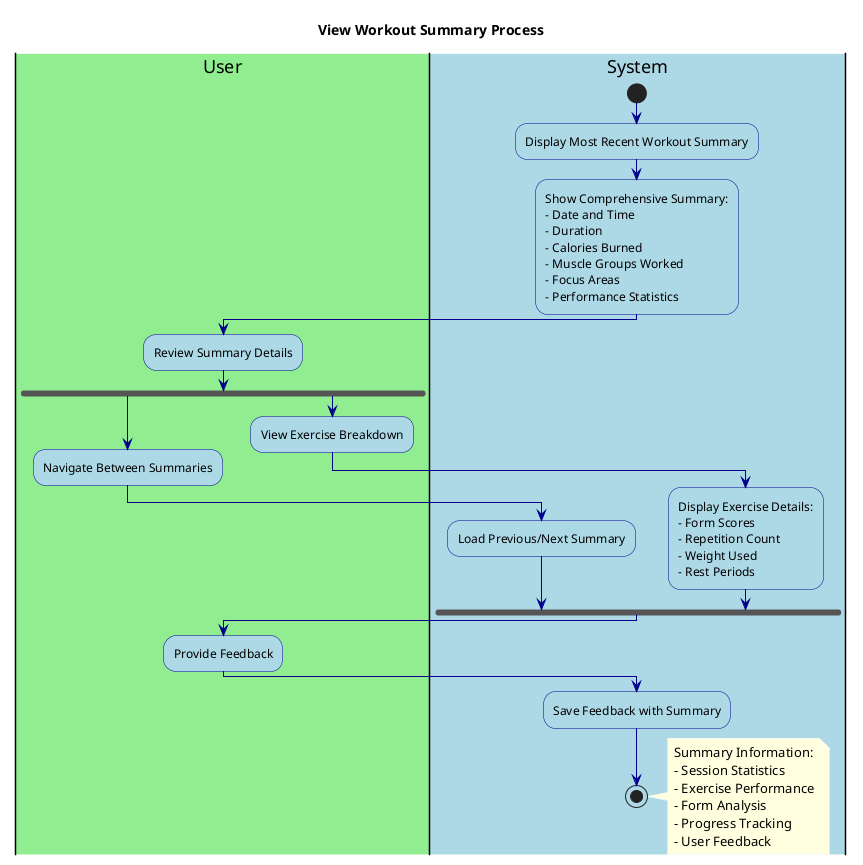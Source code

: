 @startuml ViewWorkoutSummary

' Styling
skinparam backgroundColor white
skinparam activity {
    BackgroundColor LightBlue
    BorderColor DarkBlue
    FontColor Black
}
skinparam arrow {
    Color DarkBlue
    FontColor Black
}
skinparam note {
    BackgroundColor LightYellow
    BorderColor DarkYellow
    FontColor Black
}

title View Workout Summary Process

|#LightGreen|User|
|#LightBlue|System|

start

|System|
:Display Most Recent Workout Summary;

:Show Comprehensive Summary:
- Date and Time
- Duration
- Calories Burned
- Muscle Groups Worked
- Focus Areas
- Performance Statistics;

|User|
:Review Summary Details;

fork
  |User|
  :Navigate Between Summaries;
  
  |System|
  :Load Previous/Next Summary;
fork again
  |User|
  :View Exercise Breakdown;
  
  |System|
  :Display Exercise Details:
  - Form Scores
  - Repetition Count
  - Weight Used
  - Rest Periods;
end fork

|User|
:Provide Feedback;

|System|
:Save Feedback with Summary;

stop

note right
  Summary Information:
  - Session Statistics
  - Exercise Performance
  - Form Analysis
  - Progress Tracking
  - User Feedback
end note

@enduml 